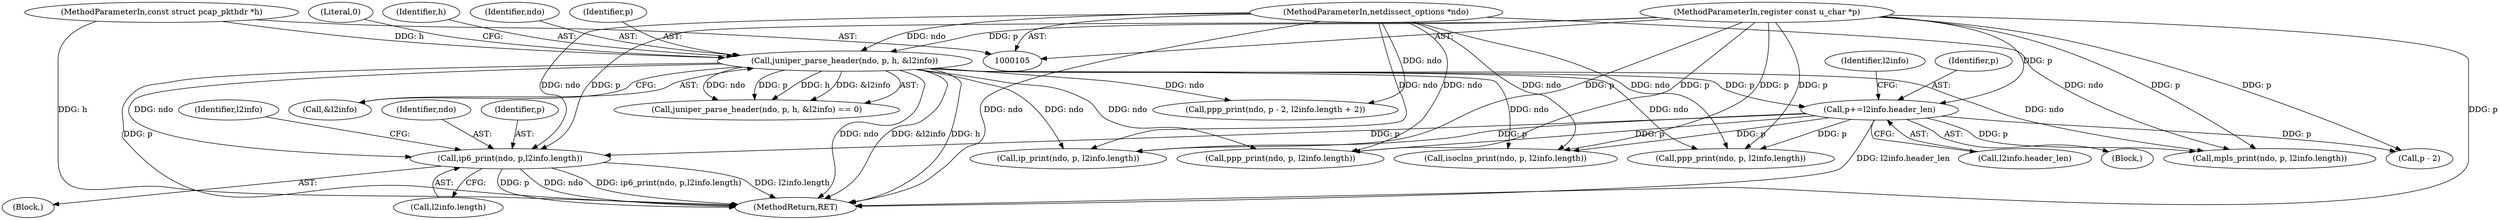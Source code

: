 digraph "0_tcpdump_1dcd10aceabbc03bf571ea32b892c522cbe923de_9@pointer" {
"1000200" [label="(Call,ip6_print(ndo, p,l2info.length))"];
"1000118" [label="(Call,juniper_parse_header(ndo, p, h, &l2info))"];
"1000106" [label="(MethodParameterIn,netdissect_options *ndo)"];
"1000108" [label="(MethodParameterIn,register const u_char *p)"];
"1000107" [label="(MethodParameterIn,const struct pcap_pkthdr *h)"];
"1000161" [label="(Call,p+=l2info.header_len)"];
"1000118" [label="(Call,juniper_parse_header(ndo, p, h, &l2info))"];
"1000170" [label="(Block,)"];
"1000211" [label="(Call,mpls_print(ndo, p, l2info.length))"];
"1000200" [label="(Call,ip6_print(ndo, p,l2info.length))"];
"1000161" [label="(Call,p+=l2info.header_len)"];
"1000119" [label="(Identifier,ndo)"];
"1000254" [label="(Call,ppp_print(ndo, p, l2info.length))"];
"1000163" [label="(Call,l2info.header_len)"];
"1000265" [label="(MethodReturn,RET)"];
"1000202" [label="(Identifier,p)"];
"1000208" [label="(Identifier,l2info)"];
"1000106" [label="(MethodParameterIn,netdissect_options *ndo)"];
"1000244" [label="(Call,p - 2)"];
"1000203" [label="(Call,l2info.length)"];
"1000162" [label="(Identifier,p)"];
"1000120" [label="(Identifier,p)"];
"1000201" [label="(Identifier,ndo)"];
"1000122" [label="(Call,&l2info)"];
"1000189" [label="(Call,ip_print(ndo, p, l2info.length))"];
"1000117" [label="(Call,juniper_parse_header(ndo, p, h, &l2info) == 0)"];
"1000242" [label="(Call,ppp_print(ndo, p - 2, l2info.length + 2))"];
"1000168" [label="(Identifier,l2info)"];
"1000124" [label="(Literal,0)"];
"1000222" [label="(Call,isoclns_print(ndo, p, l2info.length))"];
"1000107" [label="(MethodParameterIn,const struct pcap_pkthdr *h)"];
"1000109" [label="(Block,)"];
"1000182" [label="(Call,ppp_print(ndo, p, l2info.length))"];
"1000121" [label="(Identifier,h)"];
"1000108" [label="(MethodParameterIn,register const u_char *p)"];
"1000200" -> "1000170"  [label="AST: "];
"1000200" -> "1000203"  [label="CFG: "];
"1000201" -> "1000200"  [label="AST: "];
"1000202" -> "1000200"  [label="AST: "];
"1000203" -> "1000200"  [label="AST: "];
"1000208" -> "1000200"  [label="CFG: "];
"1000200" -> "1000265"  [label="DDG: ndo"];
"1000200" -> "1000265"  [label="DDG: ip6_print(ndo, p,l2info.length)"];
"1000200" -> "1000265"  [label="DDG: l2info.length"];
"1000200" -> "1000265"  [label="DDG: p"];
"1000118" -> "1000200"  [label="DDG: ndo"];
"1000106" -> "1000200"  [label="DDG: ndo"];
"1000161" -> "1000200"  [label="DDG: p"];
"1000108" -> "1000200"  [label="DDG: p"];
"1000118" -> "1000117"  [label="AST: "];
"1000118" -> "1000122"  [label="CFG: "];
"1000119" -> "1000118"  [label="AST: "];
"1000120" -> "1000118"  [label="AST: "];
"1000121" -> "1000118"  [label="AST: "];
"1000122" -> "1000118"  [label="AST: "];
"1000124" -> "1000118"  [label="CFG: "];
"1000118" -> "1000265"  [label="DDG: h"];
"1000118" -> "1000265"  [label="DDG: p"];
"1000118" -> "1000265"  [label="DDG: &l2info"];
"1000118" -> "1000265"  [label="DDG: ndo"];
"1000118" -> "1000117"  [label="DDG: ndo"];
"1000118" -> "1000117"  [label="DDG: p"];
"1000118" -> "1000117"  [label="DDG: h"];
"1000118" -> "1000117"  [label="DDG: &l2info"];
"1000106" -> "1000118"  [label="DDG: ndo"];
"1000108" -> "1000118"  [label="DDG: p"];
"1000107" -> "1000118"  [label="DDG: h"];
"1000118" -> "1000161"  [label="DDG: p"];
"1000118" -> "1000182"  [label="DDG: ndo"];
"1000118" -> "1000189"  [label="DDG: ndo"];
"1000118" -> "1000211"  [label="DDG: ndo"];
"1000118" -> "1000222"  [label="DDG: ndo"];
"1000118" -> "1000242"  [label="DDG: ndo"];
"1000118" -> "1000254"  [label="DDG: ndo"];
"1000106" -> "1000105"  [label="AST: "];
"1000106" -> "1000265"  [label="DDG: ndo"];
"1000106" -> "1000182"  [label="DDG: ndo"];
"1000106" -> "1000189"  [label="DDG: ndo"];
"1000106" -> "1000211"  [label="DDG: ndo"];
"1000106" -> "1000222"  [label="DDG: ndo"];
"1000106" -> "1000242"  [label="DDG: ndo"];
"1000106" -> "1000254"  [label="DDG: ndo"];
"1000108" -> "1000105"  [label="AST: "];
"1000108" -> "1000265"  [label="DDG: p"];
"1000108" -> "1000161"  [label="DDG: p"];
"1000108" -> "1000182"  [label="DDG: p"];
"1000108" -> "1000189"  [label="DDG: p"];
"1000108" -> "1000211"  [label="DDG: p"];
"1000108" -> "1000222"  [label="DDG: p"];
"1000108" -> "1000244"  [label="DDG: p"];
"1000108" -> "1000254"  [label="DDG: p"];
"1000107" -> "1000105"  [label="AST: "];
"1000107" -> "1000265"  [label="DDG: h"];
"1000161" -> "1000109"  [label="AST: "];
"1000161" -> "1000163"  [label="CFG: "];
"1000162" -> "1000161"  [label="AST: "];
"1000163" -> "1000161"  [label="AST: "];
"1000168" -> "1000161"  [label="CFG: "];
"1000161" -> "1000265"  [label="DDG: l2info.header_len"];
"1000161" -> "1000182"  [label="DDG: p"];
"1000161" -> "1000189"  [label="DDG: p"];
"1000161" -> "1000211"  [label="DDG: p"];
"1000161" -> "1000222"  [label="DDG: p"];
"1000161" -> "1000244"  [label="DDG: p"];
"1000161" -> "1000254"  [label="DDG: p"];
}
